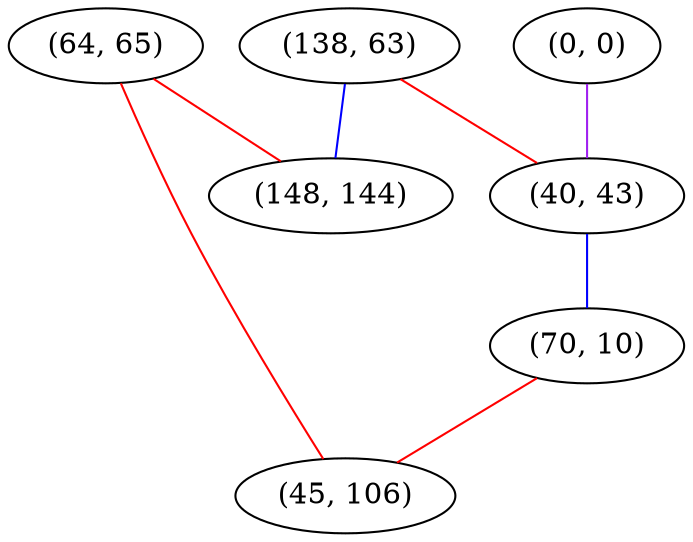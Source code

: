 graph "" {
"(64, 65)";
"(138, 63)";
"(0, 0)";
"(40, 43)";
"(70, 10)";
"(45, 106)";
"(148, 144)";
"(64, 65)" -- "(45, 106)"  [color=red, key=0, weight=1];
"(64, 65)" -- "(148, 144)"  [color=red, key=0, weight=1];
"(138, 63)" -- "(40, 43)"  [color=red, key=0, weight=1];
"(138, 63)" -- "(148, 144)"  [color=blue, key=0, weight=3];
"(0, 0)" -- "(40, 43)"  [color=purple, key=0, weight=4];
"(40, 43)" -- "(70, 10)"  [color=blue, key=0, weight=3];
"(70, 10)" -- "(45, 106)"  [color=red, key=0, weight=1];
}

